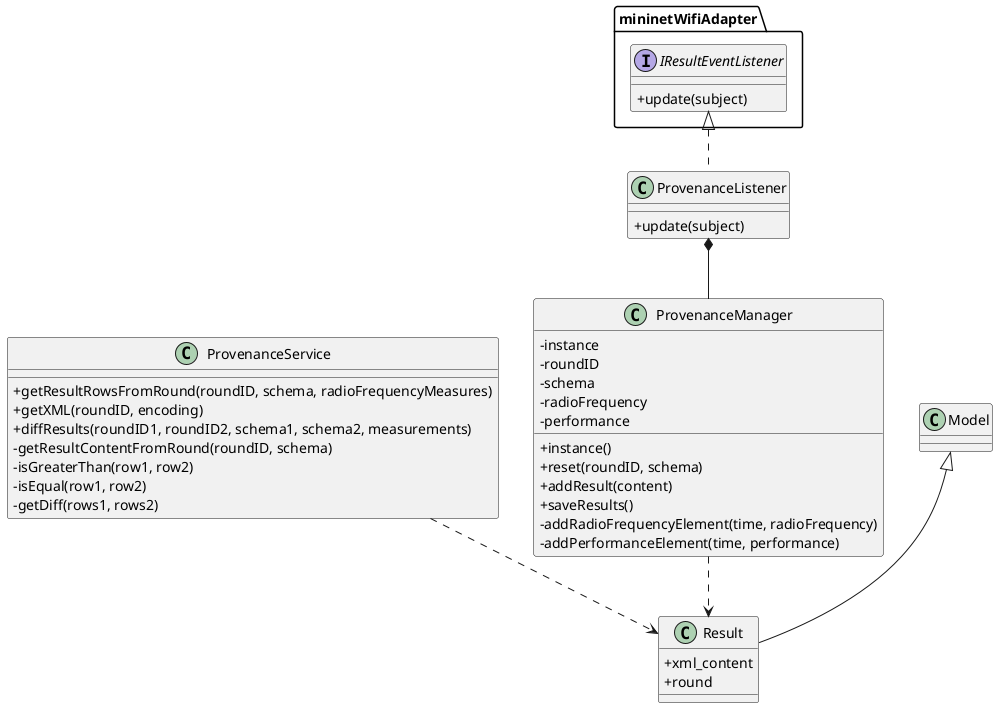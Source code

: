 @startuml  Diagrama de Classe
skinparam classAttributeIconSize 0

class ProvenanceService {
    + getResultRowsFromRound(roundID, schema, radioFrequencyMeasures)
    + getXML(roundID, encoding)
    + diffResults(roundID1, roundID2, schema1, schema2, measurements)
    - getResultContentFromRound(roundID, schema)
    - isGreaterThan(row1, row2)
    - isEqual(row1, row2)
    - getDiff(rows1, rows2)
}

class ProvenanceManager {
    - instance
    - roundID
    - schema
    - radioFrequency
    - performance

    + instance()
    + reset(roundID, schema)
    + addResult(content)
    + saveResults()
    - addRadioFrequencyElement(time, radioFrequency)
    - addPerformanceElement(time, performance)
}

class Result {
    + xml_content
    + round
}

class ProvenanceListener {
    + update(subject)
}

package mininetWifiAdapter {
    interface IResultEventListener {
        + update(subject)
    }
}

ProvenanceListener *-- ProvenanceManager
ProvenanceManager ..> Result
ProvenanceService ..> Result

Model <|-- Result
IResultEventListener <|.. ProvenanceListener

@enduml